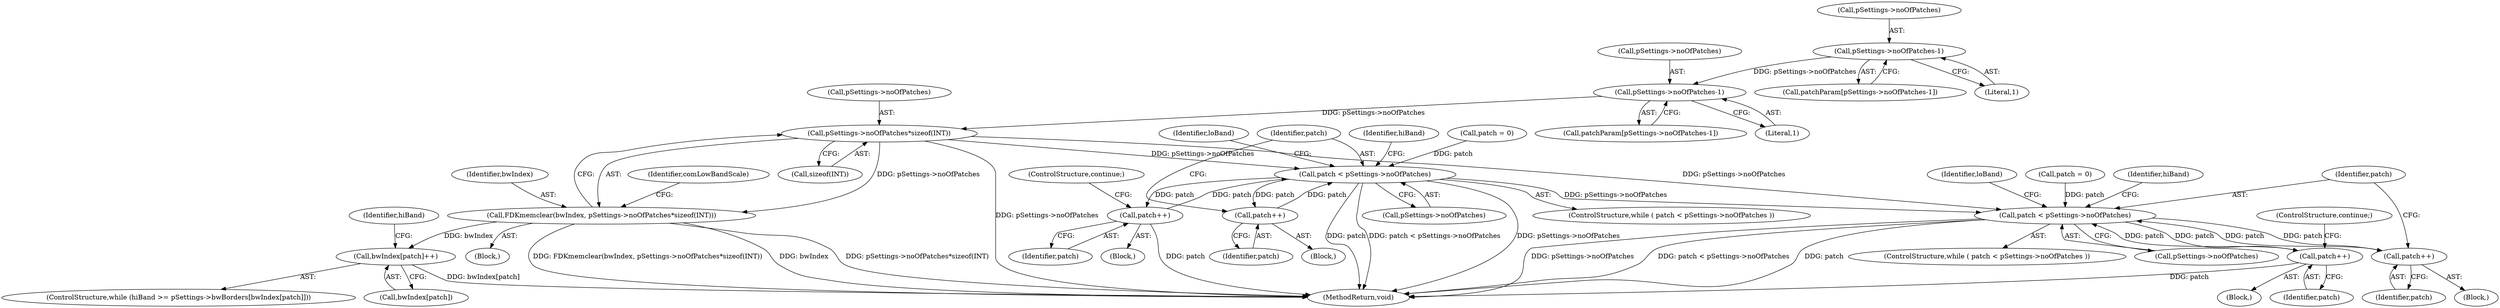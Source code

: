digraph "0_Android_8e3be529372892e20ccf196809bc73276c822189@pointer" {
"1000292" [label="(Call,pSettings->noOfPatches-1)"];
"1000283" [label="(Call,pSettings->noOfPatches-1)"];
"1000358" [label="(Call,pSettings->noOfPatches*sizeof(INT))"];
"1000356" [label="(Call,FDKmemclear(bwIndex, pSettings->noOfPatches*sizeof(INT)))"];
"1001656" [label="(Call,bwIndex[patch]++)"];
"1001606" [label="(Call,patch < pSettings->noOfPatches)"];
"1001639" [label="(Call,patch++)"];
"1001914" [label="(Call,patch++)"];
"1001937" [label="(Call,patch < pSettings->noOfPatches)"];
"1001974" [label="(Call,patch++)"];
"1001992" [label="(Call,patch++)"];
"1001931" [label="(Identifier,loBand)"];
"1001915" [label="(Identifier,patch)"];
"1001973" [label="(Block,)"];
"1001975" [label="(Identifier,patch)"];
"1001974" [label="(Call,patch++)"];
"1001936" [label="(ControlStructure,while ( patch < pSettings->noOfPatches ))"];
"1001933" [label="(Call,patch = 0)"];
"1001976" [label="(ControlStructure,continue;)"];
"1000290" [label="(Call,patchParam[pSettings->noOfPatches-1])"];
"1001993" [label="(Identifier,patch)"];
"1001942" [label="(Block,)"];
"1000283" [label="(Call,pSettings->noOfPatches-1)"];
"1001608" [label="(Call,pSettings->noOfPatches)"];
"1000296" [label="(Literal,1)"];
"1001606" [label="(Call,patch < pSettings->noOfPatches)"];
"1001602" [label="(Call,patch = 0)"];
"1001939" [label="(Call,pSettings->noOfPatches)"];
"1001639" [label="(Call,patch++)"];
"1002020" [label="(MethodReturn,void)"];
"1000365" [label="(Identifier,comLowBandScale)"];
"1001607" [label="(Identifier,patch)"];
"1000427" [label="(Identifier,loBand)"];
"1001641" [label="(ControlStructure,continue;)"];
"1001938" [label="(Identifier,patch)"];
"1000357" [label="(Identifier,bwIndex)"];
"1001605" [label="(ControlStructure,while ( patch < pSettings->noOfPatches ))"];
"1001656" [label="(Call,bwIndex[patch]++)"];
"1000358" [label="(Call,pSettings->noOfPatches*sizeof(INT))"];
"1001640" [label="(Identifier,patch)"];
"1001945" [label="(Identifier,hiBand)"];
"1000356" [label="(Call,FDKmemclear(bwIndex, pSettings->noOfPatches*sizeof(INT)))"];
"1001937" [label="(Call,patch < pSettings->noOfPatches)"];
"1001611" [label="(Block,)"];
"1001657" [label="(Call,bwIndex[patch])"];
"1000293" [label="(Call,pSettings->noOfPatches)"];
"1001992" [label="(Call,patch++)"];
"1000359" [label="(Call,pSettings->noOfPatches)"];
"1000281" [label="(Call,patchParam[pSettings->noOfPatches-1])"];
"1001614" [label="(Identifier,hiBand)"];
"1001914" [label="(Call,patch++)"];
"1001638" [label="(Block,)"];
"1000292" [label="(Call,pSettings->noOfPatches-1)"];
"1000287" [label="(Literal,1)"];
"1000178" [label="(Block,)"];
"1001648" [label="(Identifier,hiBand)"];
"1000362" [label="(Call,sizeof(INT))"];
"1001646" [label="(ControlStructure,while (hiBand >= pSettings->bwBorders[bwIndex[patch]]))"];
"1000284" [label="(Call,pSettings->noOfPatches)"];
"1000292" -> "1000290"  [label="AST: "];
"1000292" -> "1000296"  [label="CFG: "];
"1000293" -> "1000292"  [label="AST: "];
"1000296" -> "1000292"  [label="AST: "];
"1000290" -> "1000292"  [label="CFG: "];
"1000283" -> "1000292"  [label="DDG: pSettings->noOfPatches"];
"1000292" -> "1000358"  [label="DDG: pSettings->noOfPatches"];
"1000283" -> "1000281"  [label="AST: "];
"1000283" -> "1000287"  [label="CFG: "];
"1000284" -> "1000283"  [label="AST: "];
"1000287" -> "1000283"  [label="AST: "];
"1000281" -> "1000283"  [label="CFG: "];
"1000358" -> "1000356"  [label="AST: "];
"1000358" -> "1000362"  [label="CFG: "];
"1000359" -> "1000358"  [label="AST: "];
"1000362" -> "1000358"  [label="AST: "];
"1000356" -> "1000358"  [label="CFG: "];
"1000358" -> "1002020"  [label="DDG: pSettings->noOfPatches"];
"1000358" -> "1000356"  [label="DDG: pSettings->noOfPatches"];
"1000358" -> "1001606"  [label="DDG: pSettings->noOfPatches"];
"1000358" -> "1001937"  [label="DDG: pSettings->noOfPatches"];
"1000356" -> "1000178"  [label="AST: "];
"1000357" -> "1000356"  [label="AST: "];
"1000365" -> "1000356"  [label="CFG: "];
"1000356" -> "1002020"  [label="DDG: FDKmemclear(bwIndex, pSettings->noOfPatches*sizeof(INT))"];
"1000356" -> "1002020"  [label="DDG: bwIndex"];
"1000356" -> "1002020"  [label="DDG: pSettings->noOfPatches*sizeof(INT)"];
"1000356" -> "1001656"  [label="DDG: bwIndex"];
"1001656" -> "1001646"  [label="AST: "];
"1001656" -> "1001657"  [label="CFG: "];
"1001657" -> "1001656"  [label="AST: "];
"1001648" -> "1001656"  [label="CFG: "];
"1001656" -> "1002020"  [label="DDG: bwIndex[patch]"];
"1001606" -> "1001605"  [label="AST: "];
"1001606" -> "1001608"  [label="CFG: "];
"1001607" -> "1001606"  [label="AST: "];
"1001608" -> "1001606"  [label="AST: "];
"1001614" -> "1001606"  [label="CFG: "];
"1000427" -> "1001606"  [label="CFG: "];
"1001606" -> "1002020"  [label="DDG: patch"];
"1001606" -> "1002020"  [label="DDG: patch < pSettings->noOfPatches"];
"1001606" -> "1002020"  [label="DDG: pSettings->noOfPatches"];
"1001639" -> "1001606"  [label="DDG: patch"];
"1001914" -> "1001606"  [label="DDG: patch"];
"1001602" -> "1001606"  [label="DDG: patch"];
"1001606" -> "1001639"  [label="DDG: patch"];
"1001606" -> "1001914"  [label="DDG: patch"];
"1001606" -> "1001937"  [label="DDG: pSettings->noOfPatches"];
"1001639" -> "1001638"  [label="AST: "];
"1001639" -> "1001640"  [label="CFG: "];
"1001640" -> "1001639"  [label="AST: "];
"1001641" -> "1001639"  [label="CFG: "];
"1001639" -> "1002020"  [label="DDG: patch"];
"1001914" -> "1001611"  [label="AST: "];
"1001914" -> "1001915"  [label="CFG: "];
"1001915" -> "1001914"  [label="AST: "];
"1001607" -> "1001914"  [label="CFG: "];
"1001937" -> "1001936"  [label="AST: "];
"1001937" -> "1001939"  [label="CFG: "];
"1001938" -> "1001937"  [label="AST: "];
"1001939" -> "1001937"  [label="AST: "];
"1001945" -> "1001937"  [label="CFG: "];
"1001931" -> "1001937"  [label="CFG: "];
"1001937" -> "1002020"  [label="DDG: patch < pSettings->noOfPatches"];
"1001937" -> "1002020"  [label="DDG: patch"];
"1001937" -> "1002020"  [label="DDG: pSettings->noOfPatches"];
"1001933" -> "1001937"  [label="DDG: patch"];
"1001992" -> "1001937"  [label="DDG: patch"];
"1001974" -> "1001937"  [label="DDG: patch"];
"1001937" -> "1001974"  [label="DDG: patch"];
"1001937" -> "1001992"  [label="DDG: patch"];
"1001974" -> "1001973"  [label="AST: "];
"1001974" -> "1001975"  [label="CFG: "];
"1001975" -> "1001974"  [label="AST: "];
"1001976" -> "1001974"  [label="CFG: "];
"1001974" -> "1002020"  [label="DDG: patch"];
"1001992" -> "1001942"  [label="AST: "];
"1001992" -> "1001993"  [label="CFG: "];
"1001993" -> "1001992"  [label="AST: "];
"1001938" -> "1001992"  [label="CFG: "];
}
